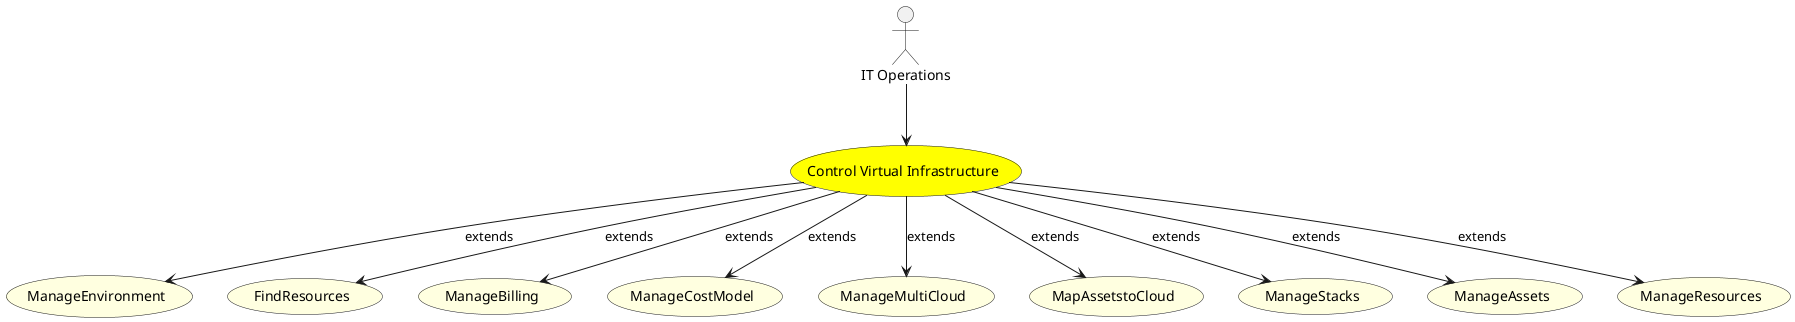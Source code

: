 @startuml


usecase "Control Virtual Infrastructure" as ControlVirtualInfrastructure #yellow

Actor "IT Operations" as ITOperations

ITOperations --> ControlVirtualInfrastructure







usecase "ManageEnvironment" as ManageEnvironment #lightyellow

ControlVirtualInfrastructure --> ManageEnvironment : extends

usecase "FindResources" as FindResources #lightyellow

ControlVirtualInfrastructure --> FindResources : extends

usecase "ManageBilling" as ManageBilling #lightyellow

ControlVirtualInfrastructure --> ManageBilling : extends

usecase "ManageCostModel" as ManageCostModel #lightyellow

ControlVirtualInfrastructure --> ManageCostModel : extends

usecase "ManageMultiCloud" as ManageMultiCloud #lightyellow

ControlVirtualInfrastructure --> ManageMultiCloud : extends

usecase "MapAssetstoCloud" as MapAssetstoCloud #lightyellow

ControlVirtualInfrastructure --> MapAssetstoCloud : extends

usecase "ManageStacks" as ManageStacks #lightyellow

ControlVirtualInfrastructure --> ManageStacks : extends

usecase "ManageAssets" as ManageAssets #lightyellow

ControlVirtualInfrastructure --> ManageAssets : extends

usecase "ManageResources" as ManageResources #lightyellow

ControlVirtualInfrastructure --> ManageResources : extends





@enduml
